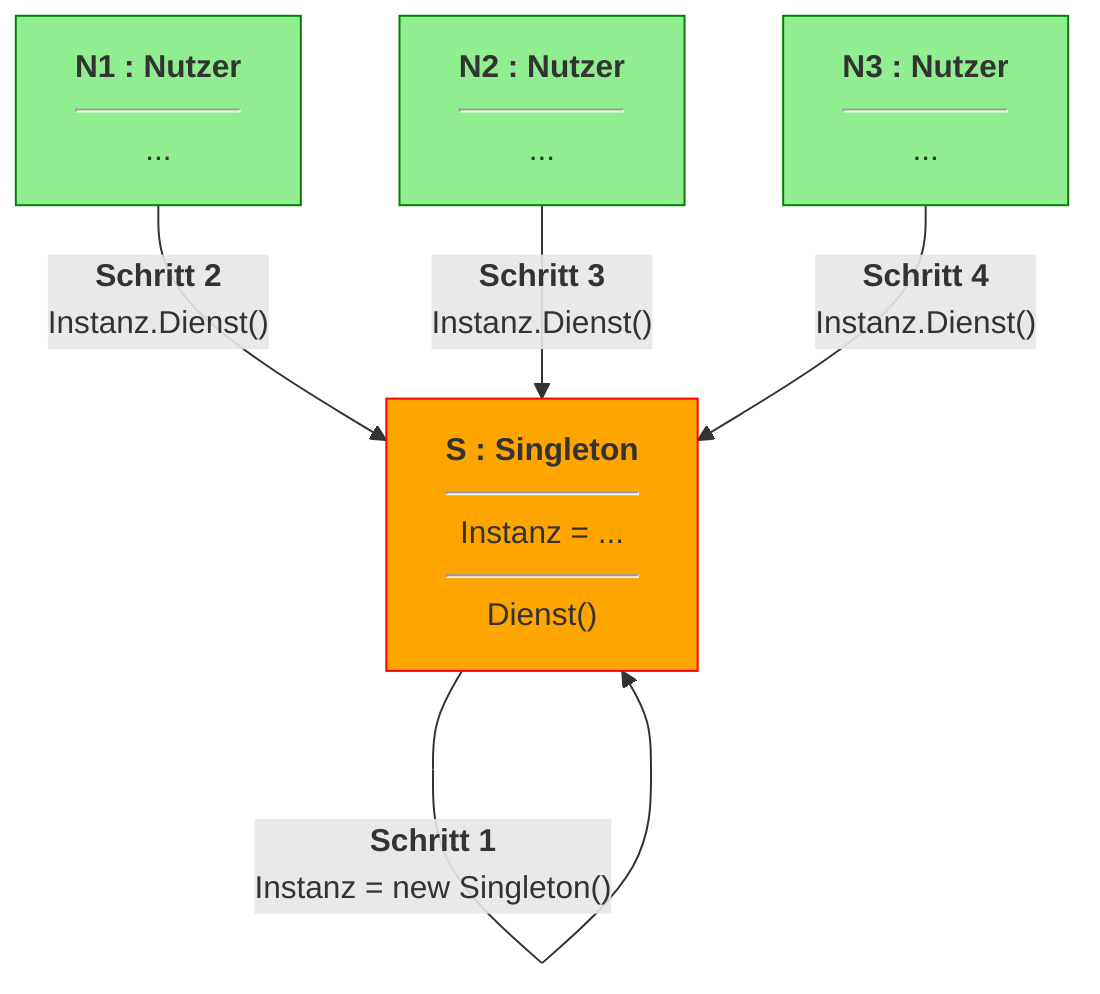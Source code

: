 flowchart TB

    N1["<b>N1 : Nutzer</b><hr/>..."]
    N2["<b>N2 : Nutzer</b><hr/>..."]
    N3["<b>N3 : Nutzer</b><hr/>..."]

    S["<b>S : Singleton</b><hr/>Instanz = ...<hr/>Dienst()"]

    S --<b>Schritt 1</b><br/>Instanz = new Singleton()--> S

    N1 --<b>Schritt 2</b><br/>Instanz.Dienst()--> S
    N2 --<b>Schritt 3</b><br/>Instanz.Dienst()--> S
    N3 --<b>Schritt 4</b><br/>Instanz.Dienst()--> S

    style S fill:orange,stroke:red

    style N1 fill:lightgreen,stroke:green
    style N2 fill:lightgreen,stroke:green
    style N3 fill:lightgreen,stroke:green